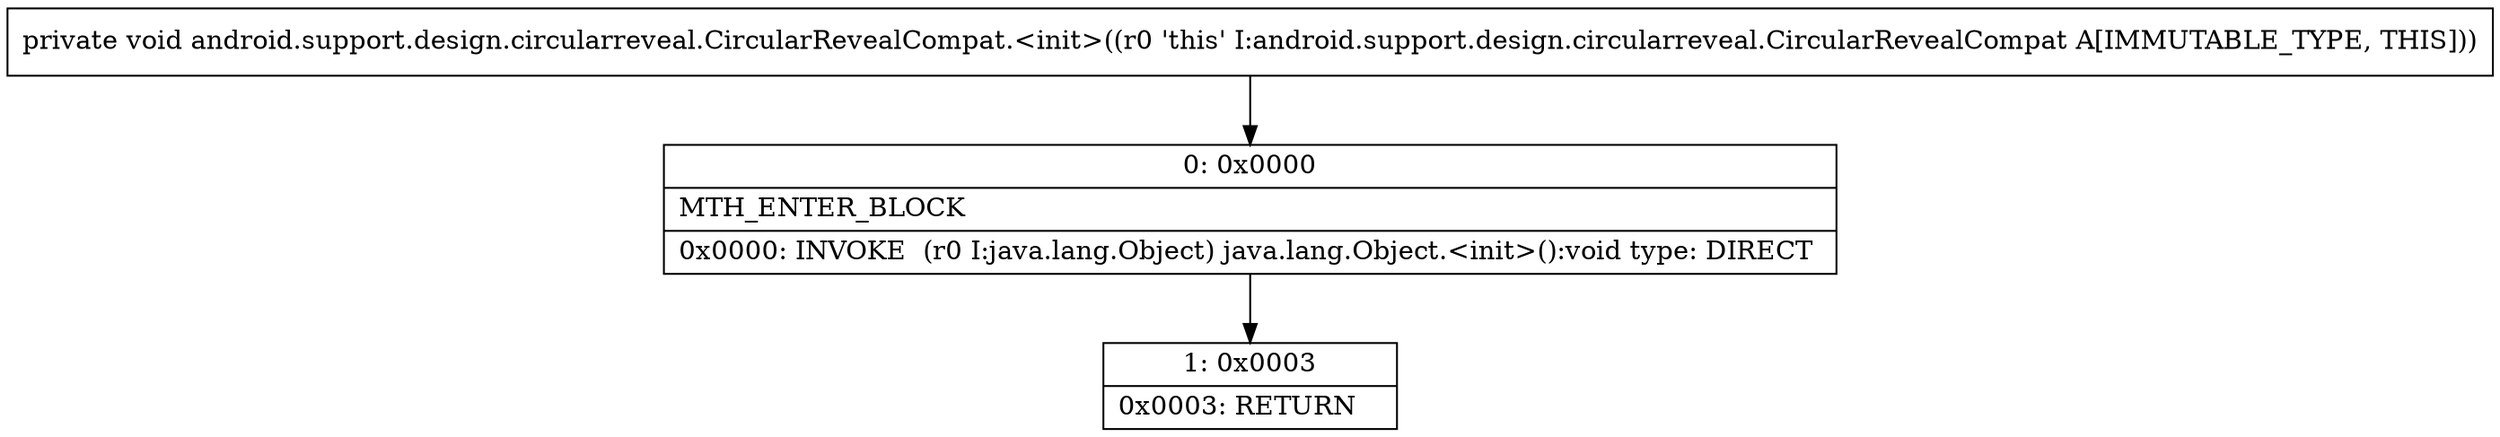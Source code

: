 digraph "CFG forandroid.support.design.circularreveal.CircularRevealCompat.\<init\>()V" {
Node_0 [shape=record,label="{0\:\ 0x0000|MTH_ENTER_BLOCK\l|0x0000: INVOKE  (r0 I:java.lang.Object) java.lang.Object.\<init\>():void type: DIRECT \l}"];
Node_1 [shape=record,label="{1\:\ 0x0003|0x0003: RETURN   \l}"];
MethodNode[shape=record,label="{private void android.support.design.circularreveal.CircularRevealCompat.\<init\>((r0 'this' I:android.support.design.circularreveal.CircularRevealCompat A[IMMUTABLE_TYPE, THIS])) }"];
MethodNode -> Node_0;
Node_0 -> Node_1;
}

